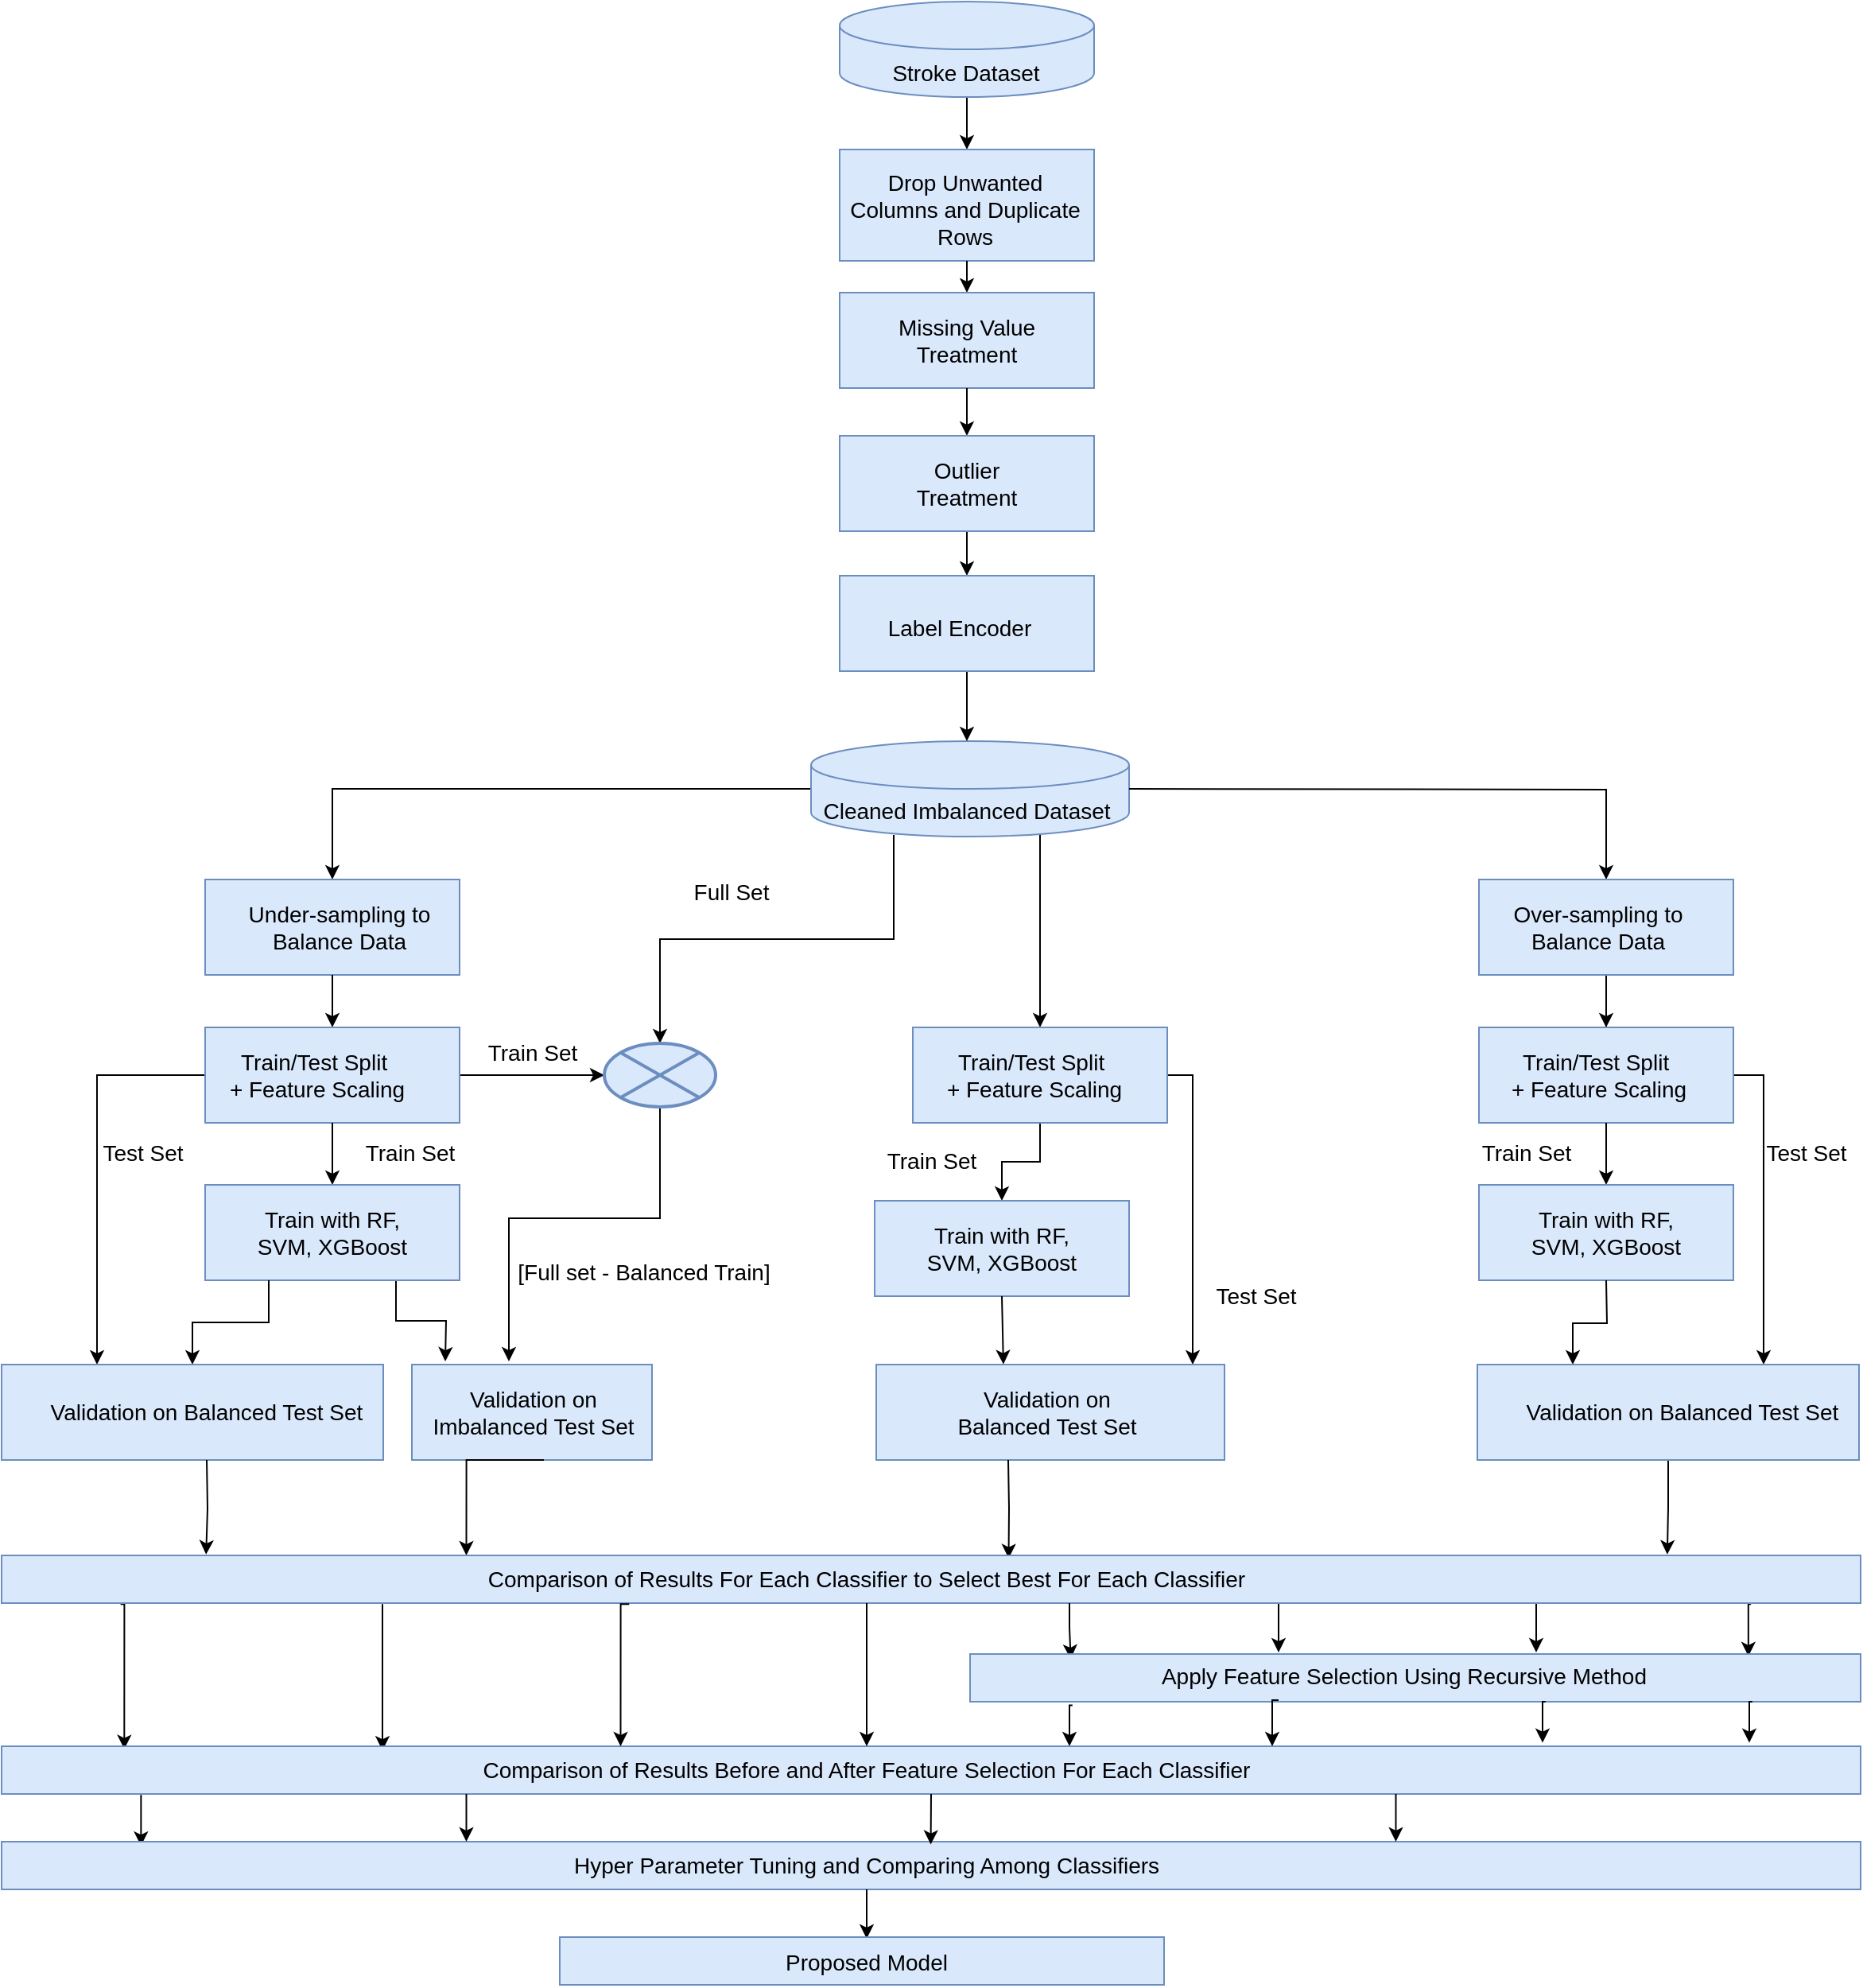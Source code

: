 <mxfile version="18.2.0" type="github">
  <diagram id="PCii4-yHpSWue9ZSMyPw" name="Page-1">
    <mxGraphModel dx="2234" dy="1863" grid="1" gridSize="10" guides="1" tooltips="1" connect="1" arrows="1" fold="1" page="1" pageScale="1" pageWidth="850" pageHeight="1100" math="0" shadow="0">
      <root>
        <mxCell id="0" />
        <mxCell id="1" parent="0" />
        <mxCell id="yMCKSJx15J1RFyX7Sh6V-66" style="rounded=0;orthogonalLoop=1;jettySize=auto;html=1;entryX=0.5;entryY=0;entryDx=0;entryDy=0;" parent="1" source="yMCKSJx15J1RFyX7Sh6V-11" target="yMCKSJx15J1RFyX7Sh6V-13" edge="1">
          <mxGeometry relative="1" as="geometry" />
        </mxCell>
        <mxCell id="yMCKSJx15J1RFyX7Sh6V-11" value="" style="shape=cylinder3;whiteSpace=wrap;html=1;boundedLbl=1;backgroundOutline=1;size=15;fillColor=#dae8fc;strokeColor=#6c8ebf;" parent="1" vertex="1">
          <mxGeometry x="318" y="-95" width="160" height="60" as="geometry" />
        </mxCell>
        <mxCell id="yMCKSJx15J1RFyX7Sh6V-12" value="&lt;font style=&quot;font-size: 14px;&quot;&gt;Stroke Dataset&lt;/font&gt;" style="text;html=1;strokeColor=none;fillColor=none;align=center;verticalAlign=middle;whiteSpace=wrap;rounded=0;" parent="1" vertex="1">
          <mxGeometry x="348" y="-65" width="99" height="30" as="geometry" />
        </mxCell>
        <mxCell id="yMCKSJx15J1RFyX7Sh6V-13" value="" style="rounded=0;whiteSpace=wrap;html=1;fillColor=#dae8fc;strokeColor=#6c8ebf;" parent="1" vertex="1">
          <mxGeometry x="318" y="-2" width="160" height="70" as="geometry" />
        </mxCell>
        <mxCell id="yMCKSJx15J1RFyX7Sh6V-68" style="edgeStyle=none;rounded=0;orthogonalLoop=1;jettySize=auto;html=1;entryX=0.5;entryY=0;entryDx=0;entryDy=0;" parent="1" target="yMCKSJx15J1RFyX7Sh6V-15" edge="1">
          <mxGeometry relative="1" as="geometry">
            <mxPoint x="398" y="68" as="sourcePoint" />
          </mxGeometry>
        </mxCell>
        <mxCell id="yMCKSJx15J1RFyX7Sh6V-14" value="&lt;font style=&quot;font-size: 14px;&quot;&gt;Drop Unwanted Columns and Duplicate Rows&lt;/font&gt;" style="text;html=1;strokeColor=none;fillColor=none;align=center;verticalAlign=middle;whiteSpace=wrap;rounded=0;" parent="1" vertex="1">
          <mxGeometry x="322" y="23" width="150" height="25" as="geometry" />
        </mxCell>
        <mxCell id="yMCKSJx15J1RFyX7Sh6V-15" value="" style="rounded=0;whiteSpace=wrap;html=1;fillColor=#dae8fc;strokeColor=#6c8ebf;" parent="1" vertex="1">
          <mxGeometry x="318" y="88" width="160" height="60" as="geometry" />
        </mxCell>
        <mxCell id="yMCKSJx15J1RFyX7Sh6V-69" value="" style="edgeStyle=none;rounded=0;orthogonalLoop=1;jettySize=auto;html=1;entryX=0.5;entryY=0;entryDx=0;entryDy=0;" parent="1" target="yMCKSJx15J1RFyX7Sh6V-18" edge="1">
          <mxGeometry relative="1" as="geometry">
            <mxPoint x="398" y="148" as="sourcePoint" />
          </mxGeometry>
        </mxCell>
        <mxCell id="yMCKSJx15J1RFyX7Sh6V-16" value="&lt;font style=&quot;font-size: 14px;&quot;&gt;Missing Value Treatment&lt;/font&gt;" style="text;html=1;strokeColor=none;fillColor=none;align=center;verticalAlign=middle;whiteSpace=wrap;rounded=0;" parent="1" vertex="1">
          <mxGeometry x="348" y="103" width="100" height="30" as="geometry" />
        </mxCell>
        <mxCell id="yMCKSJx15J1RFyX7Sh6V-70" style="edgeStyle=none;rounded=0;orthogonalLoop=1;jettySize=auto;html=1;exitX=0.5;exitY=1;exitDx=0;exitDy=0;entryX=0.5;entryY=0;entryDx=0;entryDy=0;" parent="1" source="yMCKSJx15J1RFyX7Sh6V-18" edge="1" target="9C2ls0iakkjEiLeEE_sp-1">
          <mxGeometry relative="1" as="geometry">
            <mxPoint x="399" y="340" as="sourcePoint" />
            <mxPoint x="398" y="370" as="targetPoint" />
          </mxGeometry>
        </mxCell>
        <mxCell id="yMCKSJx15J1RFyX7Sh6V-18" value="" style="rounded=0;whiteSpace=wrap;html=1;fillColor=#dae8fc;strokeColor=#6c8ebf;" parent="1" vertex="1">
          <mxGeometry x="318" y="178" width="160" height="60" as="geometry" />
        </mxCell>
        <mxCell id="yMCKSJx15J1RFyX7Sh6V-19" value="&lt;font style=&quot;font-size: 14px;&quot;&gt;Outlier Treatment&lt;/font&gt;" style="text;html=1;strokeColor=none;fillColor=none;align=center;verticalAlign=middle;whiteSpace=wrap;rounded=0;strokeWidth=2;" parent="1" vertex="1">
          <mxGeometry x="348" y="193" width="100" height="30" as="geometry" />
        </mxCell>
        <mxCell id="yMCKSJx15J1RFyX7Sh6V-71" style="edgeStyle=orthogonalEdgeStyle;rounded=0;orthogonalLoop=1;jettySize=auto;html=1;entryX=0.5;entryY=0;entryDx=0;entryDy=0;" parent="1" source="yMCKSJx15J1RFyX7Sh6V-21" target="yMCKSJx15J1RFyX7Sh6V-24" edge="1">
          <mxGeometry relative="1" as="geometry" />
        </mxCell>
        <mxCell id="yMCKSJx15J1RFyX7Sh6V-21" value="" style="shape=cylinder3;whiteSpace=wrap;html=1;boundedLbl=1;backgroundOutline=1;size=15;fillColor=#dae8fc;strokeColor=#6c8ebf;" parent="1" vertex="1">
          <mxGeometry x="300" y="370" width="200" height="60" as="geometry" />
        </mxCell>
        <mxCell id="yMCKSJx15J1RFyX7Sh6V-72" style="edgeStyle=orthogonalEdgeStyle;rounded=0;orthogonalLoop=1;jettySize=auto;html=1;entryX=0.5;entryY=0;entryDx=0;entryDy=0;" parent="1" target="yMCKSJx15J1RFyX7Sh6V-26" edge="1">
          <mxGeometry relative="1" as="geometry">
            <mxPoint x="500" y="400" as="sourcePoint" />
          </mxGeometry>
        </mxCell>
        <mxCell id="yMCKSJx15J1RFyX7Sh6V-105" style="edgeStyle=orthogonalEdgeStyle;rounded=0;orthogonalLoop=1;jettySize=auto;html=1;exitX=0.75;exitY=1;exitDx=0;exitDy=0;entryX=0.5;entryY=0;entryDx=0;entryDy=0;fontSize=14;" parent="1" source="yMCKSJx15J1RFyX7Sh6V-22" target="yMCKSJx15J1RFyX7Sh6V-46" edge="1">
          <mxGeometry relative="1" as="geometry" />
        </mxCell>
        <mxCell id="yMCKSJx15J1RFyX7Sh6V-111" style="edgeStyle=orthogonalEdgeStyle;rounded=0;orthogonalLoop=1;jettySize=auto;html=1;exitX=0.25;exitY=1;exitDx=0;exitDy=0;fontSize=14;" parent="1" source="yMCKSJx15J1RFyX7Sh6V-22" target="yMCKSJx15J1RFyX7Sh6V-110" edge="1">
          <mxGeometry relative="1" as="geometry" />
        </mxCell>
        <mxCell id="yMCKSJx15J1RFyX7Sh6V-22" value="&lt;font style=&quot;font-size: 14px;&quot;&gt;Cleaned Imbalanced Dataset&lt;/font&gt;" style="text;html=1;strokeColor=none;fillColor=none;align=center;verticalAlign=middle;whiteSpace=wrap;rounded=0;" parent="1" vertex="1">
          <mxGeometry x="306" y="399" width="184" height="30" as="geometry" />
        </mxCell>
        <mxCell id="9C2ls0iakkjEiLeEE_sp-8" style="edgeStyle=orthogonalEdgeStyle;rounded=0;orthogonalLoop=1;jettySize=auto;html=1;entryX=0.25;entryY=0;entryDx=0;entryDy=0;exitX=0;exitY=0.5;exitDx=0;exitDy=0;" edge="1" parent="1" source="yMCKSJx15J1RFyX7Sh6V-28" target="yMCKSJx15J1RFyX7Sh6V-42">
          <mxGeometry relative="1" as="geometry" />
        </mxCell>
        <mxCell id="yMCKSJx15J1RFyX7Sh6V-24" value="" style="rounded=0;whiteSpace=wrap;html=1;fillColor=#dae8fc;strokeColor=#6c8ebf;" parent="1" vertex="1">
          <mxGeometry x="-81" y="457" width="160" height="60" as="geometry" />
        </mxCell>
        <mxCell id="yMCKSJx15J1RFyX7Sh6V-73" value="" style="edgeStyle=none;rounded=0;orthogonalLoop=1;jettySize=auto;html=1;entryX=0.5;entryY=0;entryDx=0;entryDy=0;exitX=0.5;exitY=1;exitDx=0;exitDy=0;" parent="1" source="yMCKSJx15J1RFyX7Sh6V-24" target="yMCKSJx15J1RFyX7Sh6V-28" edge="1">
          <mxGeometry relative="1" as="geometry">
            <mxPoint x="-30" y="430" as="sourcePoint" />
          </mxGeometry>
        </mxCell>
        <mxCell id="yMCKSJx15J1RFyX7Sh6V-25" value="&lt;font style=&quot;font-size: 14px;&quot;&gt;Under-sampling to Balance Data&lt;/font&gt;" style="text;html=1;strokeColor=none;fillColor=none;align=center;verticalAlign=middle;whiteSpace=wrap;rounded=0;" parent="1" vertex="1">
          <mxGeometry x="-56" y="472" width="119" height="30" as="geometry" />
        </mxCell>
        <mxCell id="yMCKSJx15J1RFyX7Sh6V-75" value="" style="edgeStyle=none;rounded=0;orthogonalLoop=1;jettySize=auto;html=1;fontSize=14;" parent="1" source="yMCKSJx15J1RFyX7Sh6V-26" edge="1">
          <mxGeometry relative="1" as="geometry">
            <mxPoint x="800" y="565" as="targetPoint" />
          </mxGeometry>
        </mxCell>
        <mxCell id="yMCKSJx15J1RFyX7Sh6V-26" value="" style="rounded=0;whiteSpace=wrap;html=1;fillColor=#dae8fc;strokeColor=#6c8ebf;" parent="1" vertex="1">
          <mxGeometry x="720" y="457" width="160" height="60" as="geometry" />
        </mxCell>
        <mxCell id="yMCKSJx15J1RFyX7Sh6V-74" value="" style="edgeStyle=none;rounded=0;orthogonalLoop=1;jettySize=auto;html=1;entryX=0.5;entryY=0;entryDx=0;entryDy=0;" parent="1" target="yMCKSJx15J1RFyX7Sh6V-30" edge="1">
          <mxGeometry relative="1" as="geometry">
            <mxPoint x="800" y="520" as="sourcePoint" />
          </mxGeometry>
        </mxCell>
        <mxCell id="yMCKSJx15J1RFyX7Sh6V-27" value="&lt;font style=&quot;font-size: 14px;&quot;&gt;Over-sampling to Balance Data&lt;/font&gt;" style="text;html=1;strokeColor=none;fillColor=none;align=center;verticalAlign=middle;whiteSpace=wrap;rounded=0;" parent="1" vertex="1">
          <mxGeometry x="740" y="472" width="110" height="30" as="geometry" />
        </mxCell>
        <mxCell id="yMCKSJx15J1RFyX7Sh6V-112" style="edgeStyle=orthogonalEdgeStyle;rounded=0;orthogonalLoop=1;jettySize=auto;html=1;exitX=1;exitY=0.5;exitDx=0;exitDy=0;entryX=0;entryY=0.5;entryDx=0;entryDy=0;entryPerimeter=0;fontSize=14;" parent="1" source="yMCKSJx15J1RFyX7Sh6V-28" target="yMCKSJx15J1RFyX7Sh6V-110" edge="1">
          <mxGeometry relative="1" as="geometry" />
        </mxCell>
        <mxCell id="yMCKSJx15J1RFyX7Sh6V-28" value="" style="rounded=0;whiteSpace=wrap;html=1;fillColor=#dae8fc;strokeColor=#6c8ebf;" parent="1" vertex="1">
          <mxGeometry x="-81" y="550" width="160" height="60" as="geometry" />
        </mxCell>
        <mxCell id="yMCKSJx15J1RFyX7Sh6V-76" value="" style="edgeStyle=none;rounded=0;orthogonalLoop=1;jettySize=auto;html=1;fontSize=14;entryX=0.5;entryY=0;entryDx=0;entryDy=0;" parent="1" target="yMCKSJx15J1RFyX7Sh6V-32" edge="1">
          <mxGeometry relative="1" as="geometry">
            <mxPoint x="-1" y="610" as="sourcePoint" />
          </mxGeometry>
        </mxCell>
        <mxCell id="yMCKSJx15J1RFyX7Sh6V-29" value="&lt;font style=&quot;font-size: 14px;&quot;&gt;Train/Test Split&amp;nbsp;&lt;br&gt;+ Feature Scaling&lt;br&gt;&lt;/font&gt;" style="text;html=1;strokeColor=none;fillColor=none;align=center;verticalAlign=middle;whiteSpace=wrap;rounded=0;" parent="1" vertex="1">
          <mxGeometry x="-70" y="565" width="119" height="30" as="geometry" />
        </mxCell>
        <mxCell id="yMCKSJx15J1RFyX7Sh6V-85" style="edgeStyle=orthogonalEdgeStyle;rounded=0;orthogonalLoop=1;jettySize=auto;html=1;entryX=0.75;entryY=0;entryDx=0;entryDy=0;fontSize=14;" parent="1" source="yMCKSJx15J1RFyX7Sh6V-30" target="yMCKSJx15J1RFyX7Sh6V-54" edge="1">
          <mxGeometry relative="1" as="geometry">
            <Array as="points">
              <mxPoint x="899" y="580" />
            </Array>
          </mxGeometry>
        </mxCell>
        <mxCell id="yMCKSJx15J1RFyX7Sh6V-30" value="" style="rounded=0;whiteSpace=wrap;html=1;fillColor=#dae8fc;strokeColor=#6c8ebf;" parent="1" vertex="1">
          <mxGeometry x="720" y="550" width="160" height="60" as="geometry" />
        </mxCell>
        <mxCell id="yMCKSJx15J1RFyX7Sh6V-81" value="" style="edgeStyle=orthogonalEdgeStyle;rounded=0;orthogonalLoop=1;jettySize=auto;html=1;fontSize=14;entryX=0.5;entryY=0;entryDx=0;entryDy=0;" parent="1" target="yMCKSJx15J1RFyX7Sh6V-34" edge="1">
          <mxGeometry relative="1" as="geometry">
            <mxPoint x="800" y="610" as="sourcePoint" />
          </mxGeometry>
        </mxCell>
        <mxCell id="yMCKSJx15J1RFyX7Sh6V-80" style="edgeStyle=orthogonalEdgeStyle;rounded=0;orthogonalLoop=1;jettySize=auto;html=1;exitX=0.75;exitY=1;exitDx=0;exitDy=0;fontSize=14;" parent="1" source="yMCKSJx15J1RFyX7Sh6V-32" edge="1">
          <mxGeometry relative="1" as="geometry">
            <mxPoint x="70" y="760" as="targetPoint" />
          </mxGeometry>
        </mxCell>
        <mxCell id="yMCKSJx15J1RFyX7Sh6V-32" value="" style="rounded=0;whiteSpace=wrap;html=1;fillColor=#dae8fc;strokeColor=#6c8ebf;" parent="1" vertex="1">
          <mxGeometry x="-81" y="649" width="160" height="60" as="geometry" />
        </mxCell>
        <mxCell id="yMCKSJx15J1RFyX7Sh6V-33" value="&lt;font style=&quot;font-size: 14px;&quot;&gt;Train with RF, SVM, XGBoost&lt;/font&gt;" style="text;html=1;strokeColor=none;fillColor=none;align=center;verticalAlign=middle;whiteSpace=wrap;rounded=0;" parent="1" vertex="1">
          <mxGeometry x="-51" y="664" width="100" height="30" as="geometry" />
        </mxCell>
        <mxCell id="yMCKSJx15J1RFyX7Sh6V-34" value="" style="rounded=0;whiteSpace=wrap;html=1;fillColor=#dae8fc;strokeColor=#6c8ebf;" parent="1" vertex="1">
          <mxGeometry x="720" y="649" width="160" height="60" as="geometry" />
        </mxCell>
        <mxCell id="yMCKSJx15J1RFyX7Sh6V-82" value="" style="edgeStyle=orthogonalEdgeStyle;rounded=0;orthogonalLoop=1;jettySize=auto;html=1;fontSize=14;entryX=0.25;entryY=0;entryDx=0;entryDy=0;" parent="1" target="yMCKSJx15J1RFyX7Sh6V-54" edge="1">
          <mxGeometry relative="1" as="geometry">
            <mxPoint x="800" y="709" as="sourcePoint" />
            <mxPoint x="800" y="739" as="targetPoint" />
          </mxGeometry>
        </mxCell>
        <mxCell id="yMCKSJx15J1RFyX7Sh6V-35" value="&lt;font style=&quot;font-size: 14px;&quot;&gt;Train with RF, SVM, XGBoost&lt;/font&gt;" style="text;html=1;strokeColor=none;fillColor=none;align=center;verticalAlign=middle;whiteSpace=wrap;rounded=0;" parent="1" vertex="1">
          <mxGeometry x="750" y="664" width="100" height="30" as="geometry" />
        </mxCell>
        <mxCell id="yMCKSJx15J1RFyX7Sh6V-79" style="edgeStyle=orthogonalEdgeStyle;rounded=0;orthogonalLoop=1;jettySize=auto;html=1;exitX=0.25;exitY=1;exitDx=0;exitDy=0;entryX=0.5;entryY=0;entryDx=0;entryDy=0;fontSize=14;" parent="1" source="yMCKSJx15J1RFyX7Sh6V-32" target="yMCKSJx15J1RFyX7Sh6V-42" edge="1">
          <mxGeometry relative="1" as="geometry">
            <mxPoint x="-30.5" y="799" as="sourcePoint" />
          </mxGeometry>
        </mxCell>
        <mxCell id="yMCKSJx15J1RFyX7Sh6V-42" value="" style="rounded=0;whiteSpace=wrap;html=1;fillColor=#dae8fc;strokeColor=#6c8ebf;" parent="1" vertex="1">
          <mxGeometry x="-209" y="762" width="240" height="60" as="geometry" />
        </mxCell>
        <mxCell id="yMCKSJx15J1RFyX7Sh6V-89" style="edgeStyle=orthogonalEdgeStyle;rounded=0;orthogonalLoop=1;jettySize=auto;html=1;entryX=0.11;entryY=-0.02;entryDx=0;entryDy=0;entryPerimeter=0;fontSize=14;" parent="1" target="yMCKSJx15J1RFyX7Sh6V-56" edge="1">
          <mxGeometry relative="1" as="geometry">
            <mxPoint x="-80" y="822" as="sourcePoint" />
          </mxGeometry>
        </mxCell>
        <mxCell id="yMCKSJx15J1RFyX7Sh6V-43" value="&lt;font style=&quot;font-size: 14px;&quot;&gt;Validation on Balanced Test Set&lt;/font&gt;" style="text;html=1;strokeColor=none;fillColor=none;align=center;verticalAlign=middle;whiteSpace=wrap;rounded=0;" parent="1" vertex="1">
          <mxGeometry x="-185" y="777" width="210" height="30" as="geometry" />
        </mxCell>
        <mxCell id="yMCKSJx15J1RFyX7Sh6V-44" value="" style="rounded=0;whiteSpace=wrap;html=1;fillColor=#dae8fc;strokeColor=#6c8ebf;" parent="1" vertex="1">
          <mxGeometry x="49" y="762" width="151" height="60" as="geometry" />
        </mxCell>
        <mxCell id="yMCKSJx15J1RFyX7Sh6V-88" style="edgeStyle=orthogonalEdgeStyle;rounded=0;orthogonalLoop=1;jettySize=auto;html=1;entryX=0.25;entryY=0;entryDx=0;entryDy=0;fontSize=14;" parent="1" target="yMCKSJx15J1RFyX7Sh6V-56" edge="1">
          <mxGeometry relative="1" as="geometry">
            <mxPoint x="132" y="822" as="sourcePoint" />
            <Array as="points">
              <mxPoint x="83" y="822" />
            </Array>
          </mxGeometry>
        </mxCell>
        <mxCell id="yMCKSJx15J1RFyX7Sh6V-45" value="&lt;font style=&quot;font-size: 14px;&quot;&gt;Validation on Imbalanced Test Set&lt;/font&gt;" style="text;html=1;strokeColor=none;fillColor=none;align=center;verticalAlign=middle;whiteSpace=wrap;rounded=0;" parent="1" vertex="1">
          <mxGeometry x="52" y="777" width="147" height="30" as="geometry" />
        </mxCell>
        <mxCell id="yMCKSJx15J1RFyX7Sh6V-106" style="edgeStyle=orthogonalEdgeStyle;rounded=0;orthogonalLoop=1;jettySize=auto;html=1;exitX=0.5;exitY=1;exitDx=0;exitDy=0;entryX=0.5;entryY=0;entryDx=0;entryDy=0;fontSize=14;" parent="1" source="yMCKSJx15J1RFyX7Sh6V-46" target="yMCKSJx15J1RFyX7Sh6V-48" edge="1">
          <mxGeometry relative="1" as="geometry" />
        </mxCell>
        <mxCell id="B7P2nCLe0r-bqkbQ7zaA-1" style="edgeStyle=orthogonalEdgeStyle;rounded=0;orthogonalLoop=1;jettySize=auto;html=1;fontSize=14;" parent="1" source="yMCKSJx15J1RFyX7Sh6V-46" edge="1">
          <mxGeometry relative="1" as="geometry">
            <Array as="points">
              <mxPoint x="540" y="580" />
              <mxPoint x="540" y="762" />
            </Array>
            <mxPoint x="540" y="762" as="targetPoint" />
          </mxGeometry>
        </mxCell>
        <mxCell id="yMCKSJx15J1RFyX7Sh6V-46" value="" style="rounded=0;whiteSpace=wrap;html=1;fillColor=#dae8fc;strokeColor=#6c8ebf;" parent="1" vertex="1">
          <mxGeometry x="364" y="550" width="160" height="60" as="geometry" />
        </mxCell>
        <mxCell id="yMCKSJx15J1RFyX7Sh6V-48" value="" style="rounded=0;whiteSpace=wrap;html=1;fillColor=#dae8fc;strokeColor=#6c8ebf;" parent="1" vertex="1">
          <mxGeometry x="340" y="659" width="160" height="60" as="geometry" />
        </mxCell>
        <mxCell id="yMCKSJx15J1RFyX7Sh6V-109" style="edgeStyle=orthogonalEdgeStyle;rounded=0;orthogonalLoop=1;jettySize=auto;html=1;entryX=0.365;entryY=-0.003;entryDx=0;entryDy=0;fontSize=14;entryPerimeter=0;" parent="1" target="yMCKSJx15J1RFyX7Sh6V-50" edge="1">
          <mxGeometry relative="1" as="geometry">
            <mxPoint x="420" y="719" as="sourcePoint" />
          </mxGeometry>
        </mxCell>
        <mxCell id="yMCKSJx15J1RFyX7Sh6V-49" value="&lt;font style=&quot;font-size: 14px;&quot;&gt;Train with RF, SVM, XGBoost&lt;/font&gt;" style="text;html=1;strokeColor=none;fillColor=none;align=center;verticalAlign=middle;whiteSpace=wrap;rounded=0;" parent="1" vertex="1">
          <mxGeometry x="370" y="674" width="100" height="30" as="geometry" />
        </mxCell>
        <mxCell id="yMCKSJx15J1RFyX7Sh6V-50" value="" style="rounded=0;whiteSpace=wrap;html=1;fillColor=#dae8fc;strokeColor=#6c8ebf;" parent="1" vertex="1">
          <mxGeometry x="341" y="762" width="219" height="60" as="geometry" />
        </mxCell>
        <mxCell id="yMCKSJx15J1RFyX7Sh6V-87" style="edgeStyle=orthogonalEdgeStyle;rounded=0;orthogonalLoop=1;jettySize=auto;html=1;entryX=0.675;entryY=0.06;entryDx=0;entryDy=0;entryPerimeter=0;fontSize=14;" parent="1" target="yMCKSJx15J1RFyX7Sh6V-57" edge="1">
          <mxGeometry relative="1" as="geometry">
            <mxPoint x="424" y="822" as="sourcePoint" />
          </mxGeometry>
        </mxCell>
        <mxCell id="yMCKSJx15J1RFyX7Sh6V-51" value="&lt;font style=&quot;font-size: 14px;&quot;&gt;Validation on Balanced Test Set&lt;/font&gt;" style="text;html=1;strokeColor=none;fillColor=none;align=center;verticalAlign=middle;whiteSpace=wrap;rounded=0;" parent="1" vertex="1">
          <mxGeometry x="390" y="777" width="117" height="30" as="geometry" />
        </mxCell>
        <mxCell id="yMCKSJx15J1RFyX7Sh6V-86" style="edgeStyle=orthogonalEdgeStyle;rounded=0;orthogonalLoop=1;jettySize=auto;html=1;exitX=0.5;exitY=1;exitDx=0;exitDy=0;entryX=0.896;entryY=-0.02;entryDx=0;entryDy=0;entryPerimeter=0;fontSize=14;" parent="1" source="yMCKSJx15J1RFyX7Sh6V-54" target="yMCKSJx15J1RFyX7Sh6V-56" edge="1">
          <mxGeometry relative="1" as="geometry" />
        </mxCell>
        <mxCell id="yMCKSJx15J1RFyX7Sh6V-54" value="" style="rounded=0;whiteSpace=wrap;html=1;fillColor=#dae8fc;strokeColor=#6c8ebf;" parent="1" vertex="1">
          <mxGeometry x="719" y="762" width="240" height="60" as="geometry" />
        </mxCell>
        <mxCell id="yMCKSJx15J1RFyX7Sh6V-55" value="&lt;font style=&quot;font-size: 14px;&quot;&gt;Validation on Balanced Test Set&lt;/font&gt;" style="text;html=1;strokeColor=none;fillColor=none;align=center;verticalAlign=middle;whiteSpace=wrap;rounded=0;" parent="1" vertex="1">
          <mxGeometry x="743" y="777" width="210" height="30" as="geometry" />
        </mxCell>
        <mxCell id="yMCKSJx15J1RFyX7Sh6V-93" style="edgeStyle=orthogonalEdgeStyle;rounded=0;orthogonalLoop=1;jettySize=auto;html=1;entryX=0.874;entryY=0.047;entryDx=0;entryDy=0;entryPerimeter=0;fontSize=14;exitX=0.941;exitY=1.02;exitDx=0;exitDy=0;exitPerimeter=0;" parent="1" source="yMCKSJx15J1RFyX7Sh6V-56" target="yMCKSJx15J1RFyX7Sh6V-58" edge="1">
          <mxGeometry relative="1" as="geometry" />
        </mxCell>
        <mxCell id="yMCKSJx15J1RFyX7Sh6V-94" style="edgeStyle=orthogonalEdgeStyle;rounded=0;orthogonalLoop=1;jettySize=auto;html=1;exitX=0.75;exitY=1;exitDx=0;exitDy=0;entryX=0.5;entryY=0;entryDx=0;entryDy=0;fontSize=14;" parent="1" edge="1">
          <mxGeometry relative="1" as="geometry">
            <mxPoint x="750.75" y="912" as="sourcePoint" />
            <mxPoint x="756" y="943" as="targetPoint" />
          </mxGeometry>
        </mxCell>
        <mxCell id="yMCKSJx15J1RFyX7Sh6V-95" style="edgeStyle=orthogonalEdgeStyle;rounded=0;orthogonalLoop=1;jettySize=auto;html=1;entryX=0.25;entryY=0;entryDx=0;entryDy=0;fontSize=14;exitX=1;exitY=1;exitDx=0;exitDy=0;" parent="1" source="yMCKSJx15J1RFyX7Sh6V-57" target="yMCKSJx15J1RFyX7Sh6V-59" edge="1">
          <mxGeometry relative="1" as="geometry" />
        </mxCell>
        <mxCell id="yMCKSJx15J1RFyX7Sh6V-96" style="edgeStyle=orthogonalEdgeStyle;rounded=0;orthogonalLoop=1;jettySize=auto;html=1;entryX=0.066;entryY=0.06;entryDx=0;entryDy=0;entryPerimeter=0;fontSize=14;exitX=0.064;exitY=1.02;exitDx=0;exitDy=0;exitPerimeter=0;" parent="1" source="yMCKSJx15J1RFyX7Sh6V-56" target="yMCKSJx15J1RFyX7Sh6V-60" edge="1">
          <mxGeometry relative="1" as="geometry">
            <Array as="points">
              <mxPoint x="-132" y="913" />
            </Array>
          </mxGeometry>
        </mxCell>
        <mxCell id="yMCKSJx15J1RFyX7Sh6V-97" style="edgeStyle=orthogonalEdgeStyle;rounded=0;orthogonalLoop=1;jettySize=auto;html=1;fontSize=14;entryX=0.145;entryY=0.087;entryDx=0;entryDy=0;entryPerimeter=0;exitX=0.145;exitY=1.02;exitDx=0;exitDy=0;exitPerimeter=0;" parent="1" edge="1">
          <mxGeometry relative="1" as="geometry">
            <mxPoint x="30.505" y="912.6" as="sourcePoint" />
            <mxPoint x="30.505" y="1004.61" as="targetPoint" />
          </mxGeometry>
        </mxCell>
        <mxCell id="yMCKSJx15J1RFyX7Sh6V-56" value="" style="rounded=0;whiteSpace=wrap;html=1;fillColor=#dae8fc;strokeColor=#6c8ebf;" parent="1" vertex="1">
          <mxGeometry x="-209" y="882" width="1169" height="30" as="geometry" />
        </mxCell>
        <mxCell id="yMCKSJx15J1RFyX7Sh6V-90" style="edgeStyle=orthogonalEdgeStyle;rounded=0;orthogonalLoop=1;jettySize=auto;html=1;exitX=0.75;exitY=1;exitDx=0;exitDy=0;entryX=0.113;entryY=0.1;entryDx=0;entryDy=0;entryPerimeter=0;fontSize=14;" parent="1" source="yMCKSJx15J1RFyX7Sh6V-57" target="yMCKSJx15J1RFyX7Sh6V-58" edge="1">
          <mxGeometry relative="1" as="geometry">
            <Array as="points">
              <mxPoint x="463" y="927" />
            </Array>
          </mxGeometry>
        </mxCell>
        <mxCell id="yMCKSJx15J1RFyX7Sh6V-57" value="&lt;font style=&quot;font-size: 14px;&quot;&gt;Comparison of Results For Each Classifier to Select Best For Each Classifier&lt;/font&gt;" style="text;html=1;strokeColor=none;fillColor=none;align=center;verticalAlign=middle;whiteSpace=wrap;rounded=0;" parent="1" vertex="1">
          <mxGeometry x="80" y="882" width="510" height="30" as="geometry" />
        </mxCell>
        <mxCell id="9C2ls0iakkjEiLeEE_sp-9" style="edgeStyle=orthogonalEdgeStyle;rounded=0;orthogonalLoop=1;jettySize=auto;html=1;entryX=0.75;entryY=0;entryDx=0;entryDy=0;fontSize=14;exitX=0.115;exitY=1.073;exitDx=0;exitDy=0;exitPerimeter=0;" edge="1" parent="1" source="yMCKSJx15J1RFyX7Sh6V-58" target="yMCKSJx15J1RFyX7Sh6V-61">
          <mxGeometry relative="1" as="geometry" />
        </mxCell>
        <mxCell id="yMCKSJx15J1RFyX7Sh6V-58" value="" style="rounded=0;whiteSpace=wrap;html=1;fillColor=#dae8fc;strokeColor=#6c8ebf;" parent="1" vertex="1">
          <mxGeometry x="400" y="944" width="560" height="30" as="geometry" />
        </mxCell>
        <mxCell id="yMCKSJx15J1RFyX7Sh6V-59" value="&lt;font style=&quot;font-size: 14px;&quot;&gt;Apply Feature Selection Using Recursive Method&lt;/font&gt;" style="text;html=1;strokeColor=none;fillColor=none;align=center;verticalAlign=middle;whiteSpace=wrap;rounded=0;" parent="1" vertex="1">
          <mxGeometry x="515" y="943" width="316" height="30" as="geometry" />
        </mxCell>
        <mxCell id="yMCKSJx15J1RFyX7Sh6V-100" style="edgeStyle=orthogonalEdgeStyle;rounded=0;orthogonalLoop=1;jettySize=auto;html=1;fontSize=14;exitX=0.075;exitY=1.02;exitDx=0;exitDy=0;exitPerimeter=0;entryX=0.075;entryY=0.087;entryDx=0;entryDy=0;entryPerimeter=0;" parent="1" source="yMCKSJx15J1RFyX7Sh6V-60" target="yMCKSJx15J1RFyX7Sh6V-62" edge="1">
          <mxGeometry relative="1" as="geometry" />
        </mxCell>
        <mxCell id="yMCKSJx15J1RFyX7Sh6V-60" value="" style="rounded=0;whiteSpace=wrap;html=1;fillColor=#dae8fc;strokeColor=#6c8ebf;" parent="1" vertex="1">
          <mxGeometry x="-209" y="1002" width="1169" height="30" as="geometry" />
        </mxCell>
        <mxCell id="yMCKSJx15J1RFyX7Sh6V-61" value="&lt;font style=&quot;font-size: 14px;&quot;&gt;Comparison of Results Before and After Feature Selection For Each Classifier&lt;/font&gt;" style="text;html=1;strokeColor=none;fillColor=none;align=center;verticalAlign=middle;whiteSpace=wrap;rounded=0;" parent="1" vertex="1">
          <mxGeometry x="80" y="1002" width="510" height="30" as="geometry" />
        </mxCell>
        <mxCell id="yMCKSJx15J1RFyX7Sh6V-62" value="" style="rounded=0;whiteSpace=wrap;html=1;fillColor=#dae8fc;strokeColor=#6c8ebf;" parent="1" vertex="1">
          <mxGeometry x="-209" y="1062" width="1169" height="30" as="geometry" />
        </mxCell>
        <mxCell id="yMCKSJx15J1RFyX7Sh6V-104" value="" style="edgeStyle=orthogonalEdgeStyle;rounded=0;orthogonalLoop=1;jettySize=auto;html=1;fontSize=14;entryX=0.5;entryY=0;entryDx=0;entryDy=0;" parent="1" source="yMCKSJx15J1RFyX7Sh6V-63" target="yMCKSJx15J1RFyX7Sh6V-65" edge="1">
          <mxGeometry relative="1" as="geometry" />
        </mxCell>
        <mxCell id="yMCKSJx15J1RFyX7Sh6V-63" value="&lt;font style=&quot;font-size: 14px;&quot;&gt;Hyper Parameter Tuning and Comparing Among Classifiers&lt;/font&gt;" style="text;html=1;strokeColor=none;fillColor=none;align=center;verticalAlign=middle;whiteSpace=wrap;rounded=0;" parent="1" vertex="1">
          <mxGeometry x="80" y="1062" width="510" height="30" as="geometry" />
        </mxCell>
        <mxCell id="yMCKSJx15J1RFyX7Sh6V-64" value="" style="rounded=0;whiteSpace=wrap;html=1;fillColor=#dae8fc;strokeColor=#6c8ebf;" parent="1" vertex="1">
          <mxGeometry x="142" y="1122" width="380" height="30" as="geometry" />
        </mxCell>
        <mxCell id="yMCKSJx15J1RFyX7Sh6V-65" value="&lt;font style=&quot;font-size: 14px;&quot;&gt;Proposed Model&lt;/font&gt;" style="text;html=1;strokeColor=none;fillColor=none;align=center;verticalAlign=middle;whiteSpace=wrap;rounded=0;" parent="1" vertex="1">
          <mxGeometry x="230" y="1123" width="210" height="30" as="geometry" />
        </mxCell>
        <mxCell id="yMCKSJx15J1RFyX7Sh6V-98" style="edgeStyle=orthogonalEdgeStyle;rounded=0;orthogonalLoop=1;jettySize=auto;html=1;fontSize=14;entryX=0.25;entryY=0;entryDx=0;entryDy=0;exitX=0.017;exitY=1.02;exitDx=0;exitDy=0;exitPerimeter=0;" parent="1" edge="1">
          <mxGeometry relative="1" as="geometry">
            <mxPoint x="185.67" y="912.6" as="sourcePoint" />
            <mxPoint x="180.25" y="1002" as="targetPoint" />
            <Array as="points">
              <mxPoint x="180" y="913" />
            </Array>
          </mxGeometry>
        </mxCell>
        <mxCell id="yMCKSJx15J1RFyX7Sh6V-99" style="edgeStyle=orthogonalEdgeStyle;rounded=0;orthogonalLoop=1;jettySize=auto;html=1;fontSize=14;entryX=0.5;entryY=0;entryDx=0;entryDy=0;exitX=0.5;exitY=1;exitDx=0;exitDy=0;" parent="1" source="yMCKSJx15J1RFyX7Sh6V-57" target="yMCKSJx15J1RFyX7Sh6V-61" edge="1">
          <mxGeometry relative="1" as="geometry">
            <mxPoint x="-19.495" y="932.6" as="sourcePoint" />
            <mxPoint x="-19.495" y="1024.61" as="targetPoint" />
          </mxGeometry>
        </mxCell>
        <mxCell id="yMCKSJx15J1RFyX7Sh6V-101" style="edgeStyle=orthogonalEdgeStyle;rounded=0;orthogonalLoop=1;jettySize=auto;html=1;fontSize=14;entryX=0.25;entryY=0;entryDx=0;entryDy=0;exitX=0.25;exitY=1;exitDx=0;exitDy=0;" parent="1" source="yMCKSJx15J1RFyX7Sh6V-60" target="yMCKSJx15J1RFyX7Sh6V-62" edge="1">
          <mxGeometry relative="1" as="geometry">
            <mxPoint x="-20" y="1042" as="sourcePoint" />
            <mxPoint x="-111.325" y="1074.61" as="targetPoint" />
          </mxGeometry>
        </mxCell>
        <mxCell id="yMCKSJx15J1RFyX7Sh6V-102" style="edgeStyle=orthogonalEdgeStyle;rounded=0;orthogonalLoop=1;jettySize=auto;html=1;fontSize=14;entryX=0.579;entryY=0.06;entryDx=0;entryDy=0;exitX=0.5;exitY=1;exitDx=0;exitDy=0;entryPerimeter=0;" parent="1" source="yMCKSJx15J1RFyX7Sh6V-60" target="yMCKSJx15J1RFyX7Sh6V-63" edge="1">
          <mxGeometry relative="1" as="geometry">
            <mxPoint x="93.25" y="1042" as="sourcePoint" />
            <mxPoint x="93.25" y="1072" as="targetPoint" />
          </mxGeometry>
        </mxCell>
        <mxCell id="yMCKSJx15J1RFyX7Sh6V-103" style="edgeStyle=orthogonalEdgeStyle;rounded=0;orthogonalLoop=1;jettySize=auto;html=1;fontSize=14;entryX=0.75;entryY=0;entryDx=0;entryDy=0;exitX=0.75;exitY=1;exitDx=0;exitDy=0;" parent="1" source="yMCKSJx15J1RFyX7Sh6V-60" target="yMCKSJx15J1RFyX7Sh6V-62" edge="1">
          <mxGeometry relative="1" as="geometry">
            <mxPoint x="640" y="1052" as="sourcePoint" />
            <mxPoint x="385.29" y="1073.8" as="targetPoint" />
          </mxGeometry>
        </mxCell>
        <mxCell id="yMCKSJx15J1RFyX7Sh6V-113" style="edgeStyle=orthogonalEdgeStyle;rounded=0;orthogonalLoop=1;jettySize=auto;html=1;fontSize=14;" parent="1" source="yMCKSJx15J1RFyX7Sh6V-110" edge="1">
          <mxGeometry relative="1" as="geometry">
            <mxPoint x="110" y="760" as="targetPoint" />
            <Array as="points">
              <mxPoint x="205" y="670" />
              <mxPoint x="110" y="670" />
            </Array>
          </mxGeometry>
        </mxCell>
        <mxCell id="yMCKSJx15J1RFyX7Sh6V-110" value="" style="verticalLabelPosition=bottom;verticalAlign=top;html=1;shape=mxgraph.flowchart.or;fontSize=14;strokeWidth=2;fillColor=#dae8fc;strokeColor=#6c8ebf;" parent="1" vertex="1">
          <mxGeometry x="170" y="560" width="70" height="40" as="geometry" />
        </mxCell>
        <mxCell id="yMCKSJx15J1RFyX7Sh6V-114" value="Full Set" style="text;html=1;strokeColor=none;fillColor=none;align=center;verticalAlign=middle;whiteSpace=wrap;rounded=0;fontSize=14;" parent="1" vertex="1">
          <mxGeometry x="220" y="450" width="60" height="30" as="geometry" />
        </mxCell>
        <mxCell id="yMCKSJx15J1RFyX7Sh6V-115" value="Test Set" style="text;html=1;strokeColor=none;fillColor=none;align=center;verticalAlign=middle;whiteSpace=wrap;rounded=0;fontSize=14;" parent="1" vertex="1">
          <mxGeometry x="-150" y="614" width="60" height="30" as="geometry" />
        </mxCell>
        <mxCell id="yMCKSJx15J1RFyX7Sh6V-117" value="Train Set" style="text;html=1;strokeColor=none;fillColor=none;align=center;verticalAlign=middle;whiteSpace=wrap;rounded=0;fontSize=14;" parent="1" vertex="1">
          <mxGeometry x="18" y="614" width="60" height="30" as="geometry" />
        </mxCell>
        <mxCell id="yMCKSJx15J1RFyX7Sh6V-120" value="Train Set" style="text;html=1;strokeColor=none;fillColor=none;align=center;verticalAlign=middle;whiteSpace=wrap;rounded=0;fontSize=14;" parent="1" vertex="1">
          <mxGeometry x="94.5" y="551" width="60" height="30" as="geometry" />
        </mxCell>
        <mxCell id="yMCKSJx15J1RFyX7Sh6V-121" value="Train Set" style="text;html=1;strokeColor=none;fillColor=none;align=center;verticalAlign=middle;whiteSpace=wrap;rounded=0;fontSize=14;" parent="1" vertex="1">
          <mxGeometry x="345.5" y="619" width="60" height="30" as="geometry" />
        </mxCell>
        <mxCell id="yMCKSJx15J1RFyX7Sh6V-122" value="Test Set" style="text;html=1;strokeColor=none;fillColor=none;align=center;verticalAlign=middle;whiteSpace=wrap;rounded=0;fontSize=14;" parent="1" vertex="1">
          <mxGeometry x="550" y="704" width="60" height="30" as="geometry" />
        </mxCell>
        <mxCell id="yMCKSJx15J1RFyX7Sh6V-123" value="Train Set" style="text;html=1;strokeColor=none;fillColor=none;align=center;verticalAlign=middle;whiteSpace=wrap;rounded=0;fontSize=14;" parent="1" vertex="1">
          <mxGeometry x="720" y="614" width="60" height="30" as="geometry" />
        </mxCell>
        <mxCell id="yMCKSJx15J1RFyX7Sh6V-124" value="Test Set" style="text;html=1;strokeColor=none;fillColor=none;align=center;verticalAlign=middle;whiteSpace=wrap;rounded=0;fontSize=14;" parent="1" vertex="1">
          <mxGeometry x="896" y="614" width="60" height="30" as="geometry" />
        </mxCell>
        <mxCell id="yMCKSJx15J1RFyX7Sh6V-126" value="[Full set - Balanced Train]" style="text;html=1;strokeColor=none;fillColor=none;align=center;verticalAlign=middle;whiteSpace=wrap;rounded=0;fontSize=14;rotation=0;" parent="1" vertex="1">
          <mxGeometry x="110" y="689" width="170" height="30" as="geometry" />
        </mxCell>
        <mxCell id="9C2ls0iakkjEiLeEE_sp-6" value="" style="edgeStyle=orthogonalEdgeStyle;rounded=0;orthogonalLoop=1;jettySize=auto;html=1;" edge="1" parent="1" source="9C2ls0iakkjEiLeEE_sp-1">
          <mxGeometry relative="1" as="geometry">
            <mxPoint x="398" y="370" as="targetPoint" />
          </mxGeometry>
        </mxCell>
        <mxCell id="9C2ls0iakkjEiLeEE_sp-1" value="" style="rounded=0;whiteSpace=wrap;html=1;fillColor=#dae8fc;strokeColor=#6c8ebf;" vertex="1" parent="1">
          <mxGeometry x="318" y="266" width="160" height="60" as="geometry" />
        </mxCell>
        <mxCell id="9C2ls0iakkjEiLeEE_sp-2" value="&lt;font style=&quot;font-size: 14px;&quot;&gt;Label Encoder&lt;/font&gt;" style="text;html=1;strokeColor=none;fillColor=none;align=center;verticalAlign=middle;whiteSpace=wrap;rounded=0;strokeWidth=2;" vertex="1" parent="1">
          <mxGeometry x="344" y="284" width="99" height="30" as="geometry" />
        </mxCell>
        <mxCell id="9C2ls0iakkjEiLeEE_sp-10" style="edgeStyle=orthogonalEdgeStyle;rounded=0;orthogonalLoop=1;jettySize=auto;html=1;entryX=1;entryY=0;entryDx=0;entryDy=0;fontSize=14;exitX=0.25;exitY=1;exitDx=0;exitDy=0;" edge="1" parent="1" source="yMCKSJx15J1RFyX7Sh6V-59" target="yMCKSJx15J1RFyX7Sh6V-61">
          <mxGeometry relative="1" as="geometry">
            <mxPoint x="522.0" y="973" as="sourcePoint" />
            <mxPoint x="520.1" y="998.81" as="targetPoint" />
            <Array as="points">
              <mxPoint x="590" y="973" />
            </Array>
          </mxGeometry>
        </mxCell>
        <mxCell id="9C2ls0iakkjEiLeEE_sp-11" style="edgeStyle=orthogonalEdgeStyle;rounded=0;orthogonalLoop=1;jettySize=auto;html=1;entryX=0.75;entryY=0;entryDx=0;entryDy=0;fontSize=14;exitX=0.115;exitY=1.073;exitDx=0;exitDy=0;exitPerimeter=0;" edge="1" parent="1">
          <mxGeometry relative="1" as="geometry">
            <mxPoint x="761.9" y="974" as="sourcePoint" />
            <mxPoint x="760" y="999.81" as="targetPoint" />
          </mxGeometry>
        </mxCell>
        <mxCell id="9C2ls0iakkjEiLeEE_sp-12" style="edgeStyle=orthogonalEdgeStyle;rounded=0;orthogonalLoop=1;jettySize=auto;html=1;entryX=0.75;entryY=0;entryDx=0;entryDy=0;fontSize=14;exitX=0.115;exitY=1.073;exitDx=0;exitDy=0;exitPerimeter=0;" edge="1" parent="1">
          <mxGeometry relative="1" as="geometry">
            <mxPoint x="891.9" y="974" as="sourcePoint" />
            <mxPoint x="890" y="999.81" as="targetPoint" />
          </mxGeometry>
        </mxCell>
        <mxCell id="9C2ls0iakkjEiLeEE_sp-13" value="&lt;font style=&quot;font-size: 14px;&quot;&gt;Train/Test Split&amp;nbsp;&lt;br&gt;+ Feature Scaling&lt;br&gt;&lt;/font&gt;" style="text;html=1;strokeColor=none;fillColor=none;align=center;verticalAlign=middle;whiteSpace=wrap;rounded=0;" vertex="1" parent="1">
          <mxGeometry x="381" y="565" width="119" height="30" as="geometry" />
        </mxCell>
        <mxCell id="9C2ls0iakkjEiLeEE_sp-14" value="&lt;font style=&quot;font-size: 14px;&quot;&gt;Train/Test Split&amp;nbsp;&lt;br&gt;+ Feature Scaling&lt;br&gt;&lt;/font&gt;" style="text;html=1;strokeColor=none;fillColor=none;align=center;verticalAlign=middle;whiteSpace=wrap;rounded=0;" vertex="1" parent="1">
          <mxGeometry x="735.5" y="565" width="119" height="30" as="geometry" />
        </mxCell>
      </root>
    </mxGraphModel>
  </diagram>
</mxfile>
